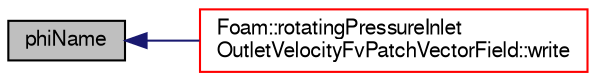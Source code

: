 digraph "phiName"
{
  bgcolor="transparent";
  edge [fontname="FreeSans",fontsize="10",labelfontname="FreeSans",labelfontsize="10"];
  node [fontname="FreeSans",fontsize="10",shape=record];
  rankdir="LR";
  Node60 [label="phiName",height=0.2,width=0.4,color="black", fillcolor="grey75", style="filled", fontcolor="black"];
  Node60 -> Node61 [dir="back",color="midnightblue",fontsize="10",style="solid",fontname="FreeSans"];
  Node61 [label="Foam::rotatingPressureInlet\lOutletVelocityFvPatchVectorField::write",height=0.2,width=0.4,color="red",URL="$a22246.html#a293fdfec8bdfbd5c3913ab4c9f3454ff",tooltip="Write. "];
}
